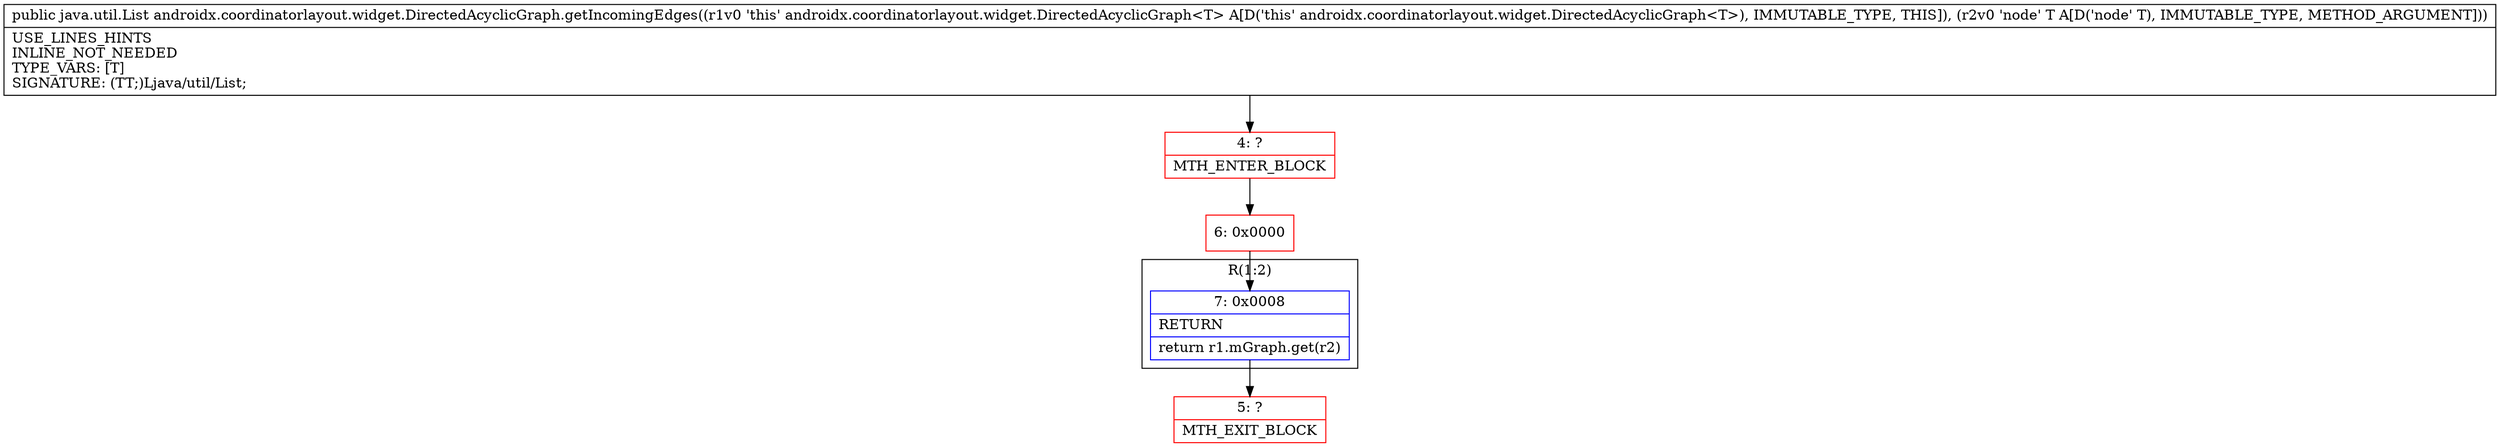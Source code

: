 digraph "CFG forandroidx.coordinatorlayout.widget.DirectedAcyclicGraph.getIncomingEdges(Ljava\/lang\/Object;)Ljava\/util\/List;" {
subgraph cluster_Region_416268056 {
label = "R(1:2)";
node [shape=record,color=blue];
Node_7 [shape=record,label="{7\:\ 0x0008|RETURN\l|return r1.mGraph.get(r2)\l}"];
}
Node_4 [shape=record,color=red,label="{4\:\ ?|MTH_ENTER_BLOCK\l}"];
Node_6 [shape=record,color=red,label="{6\:\ 0x0000}"];
Node_5 [shape=record,color=red,label="{5\:\ ?|MTH_EXIT_BLOCK\l}"];
MethodNode[shape=record,label="{public java.util.List androidx.coordinatorlayout.widget.DirectedAcyclicGraph.getIncomingEdges((r1v0 'this' androidx.coordinatorlayout.widget.DirectedAcyclicGraph\<T\> A[D('this' androidx.coordinatorlayout.widget.DirectedAcyclicGraph\<T\>), IMMUTABLE_TYPE, THIS]), (r2v0 'node' T A[D('node' T), IMMUTABLE_TYPE, METHOD_ARGUMENT]))  | USE_LINES_HINTS\lINLINE_NOT_NEEDED\lTYPE_VARS: [T]\lSIGNATURE: (TT;)Ljava\/util\/List;\l}"];
MethodNode -> Node_4;Node_7 -> Node_5;
Node_4 -> Node_6;
Node_6 -> Node_7;
}

